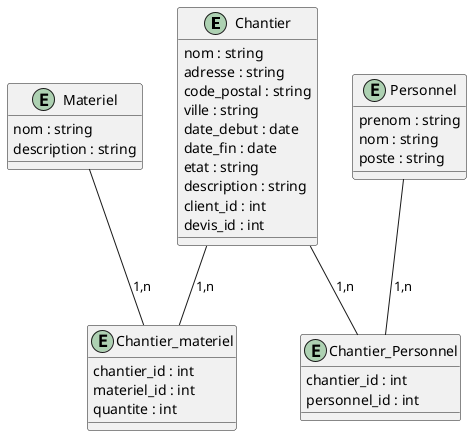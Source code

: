 @startuml Chantier

entity "Chantier" as chantier {
    nom : string
    adresse : string
    code_postal : string
    ville : string
    date_debut : date
    date_fin : date
    etat : string
    description : string
    client_id : int
    devis_id : int
}

entity "Personnel" as personnel {
    prenom : string
    nom : string
    poste : string
}

entity "Materiel" as materiel {
    nom : string
    description : string
}

entity "Chantier_materiel" as chantier_materiel {
    chantier_id : int
    materiel_id : int
    quantite : int
}

entity "Chantier_Personnel" as chantier_personnel {
    chantier_id : int
    personnel_id : int
}

chantier -- chantier_materiel : "1,n"
materiel -- chantier_materiel : "1,n"

chantier -- chantier_personnel : "1,n"
personnel -- chantier_personnel : "1,n"

@enduml
